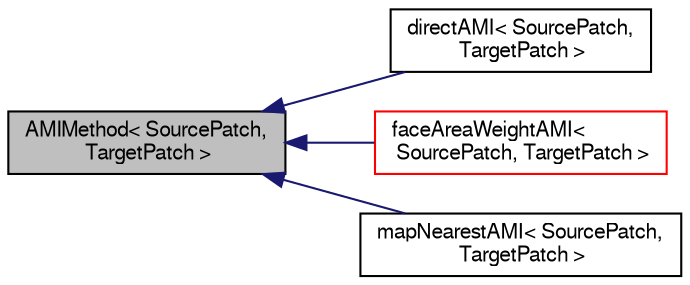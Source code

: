 digraph "AMIMethod&lt; SourcePatch, TargetPatch &gt;"
{
  bgcolor="transparent";
  edge [fontname="FreeSans",fontsize="10",labelfontname="FreeSans",labelfontsize="10"];
  node [fontname="FreeSans",fontsize="10",shape=record];
  rankdir="LR";
  Node0 [label="AMIMethod\< SourcePatch,\l TargetPatch \>",height=0.2,width=0.4,color="black", fillcolor="grey75", style="filled", fontcolor="black"];
  Node0 -> Node1 [dir="back",color="midnightblue",fontsize="10",style="solid",fontname="FreeSans"];
  Node1 [label="directAMI\< SourcePatch,\l TargetPatch \>",height=0.2,width=0.4,color="black",URL="$a24874.html",tooltip="Direct mapped Arbitrary Mesh Interface (AMI) method. "];
  Node0 -> Node2 [dir="back",color="midnightblue",fontsize="10",style="solid",fontname="FreeSans"];
  Node2 [label="faceAreaWeightAMI\<\l SourcePatch, TargetPatch \>",height=0.2,width=0.4,color="red",URL="$a24878.html",tooltip="Face area weighted Arbitrary Mesh Interface (AMI) method. "];
  Node0 -> Node4 [dir="back",color="midnightblue",fontsize="10",style="solid",fontname="FreeSans"];
  Node4 [label="mapNearestAMI\< SourcePatch,\l TargetPatch \>",height=0.2,width=0.4,color="black",URL="$a24882.html",tooltip="Nearest-mapping Arbitrary Mesh Interface (AMI) method. "];
}
